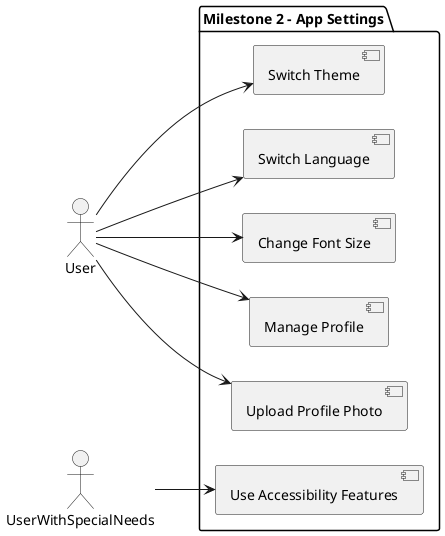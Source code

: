 @startuml
left to right direction

actor User as U
actor UserWithSpecialNeeds as USN

package "Milestone 2 - App Settings" {
    [Switch Theme] as ST
    [Switch Language] as SL
    [Change Font Size] as CFS
    [Manage Profile] as MP
    [Upload Profile Photo] as UPP
    [Use Accessibility Features] as UAF
}

U --> ST
U --> SL
U --> CFS
U --> MP
U --> UPP
USN --> UAF

@enduml
